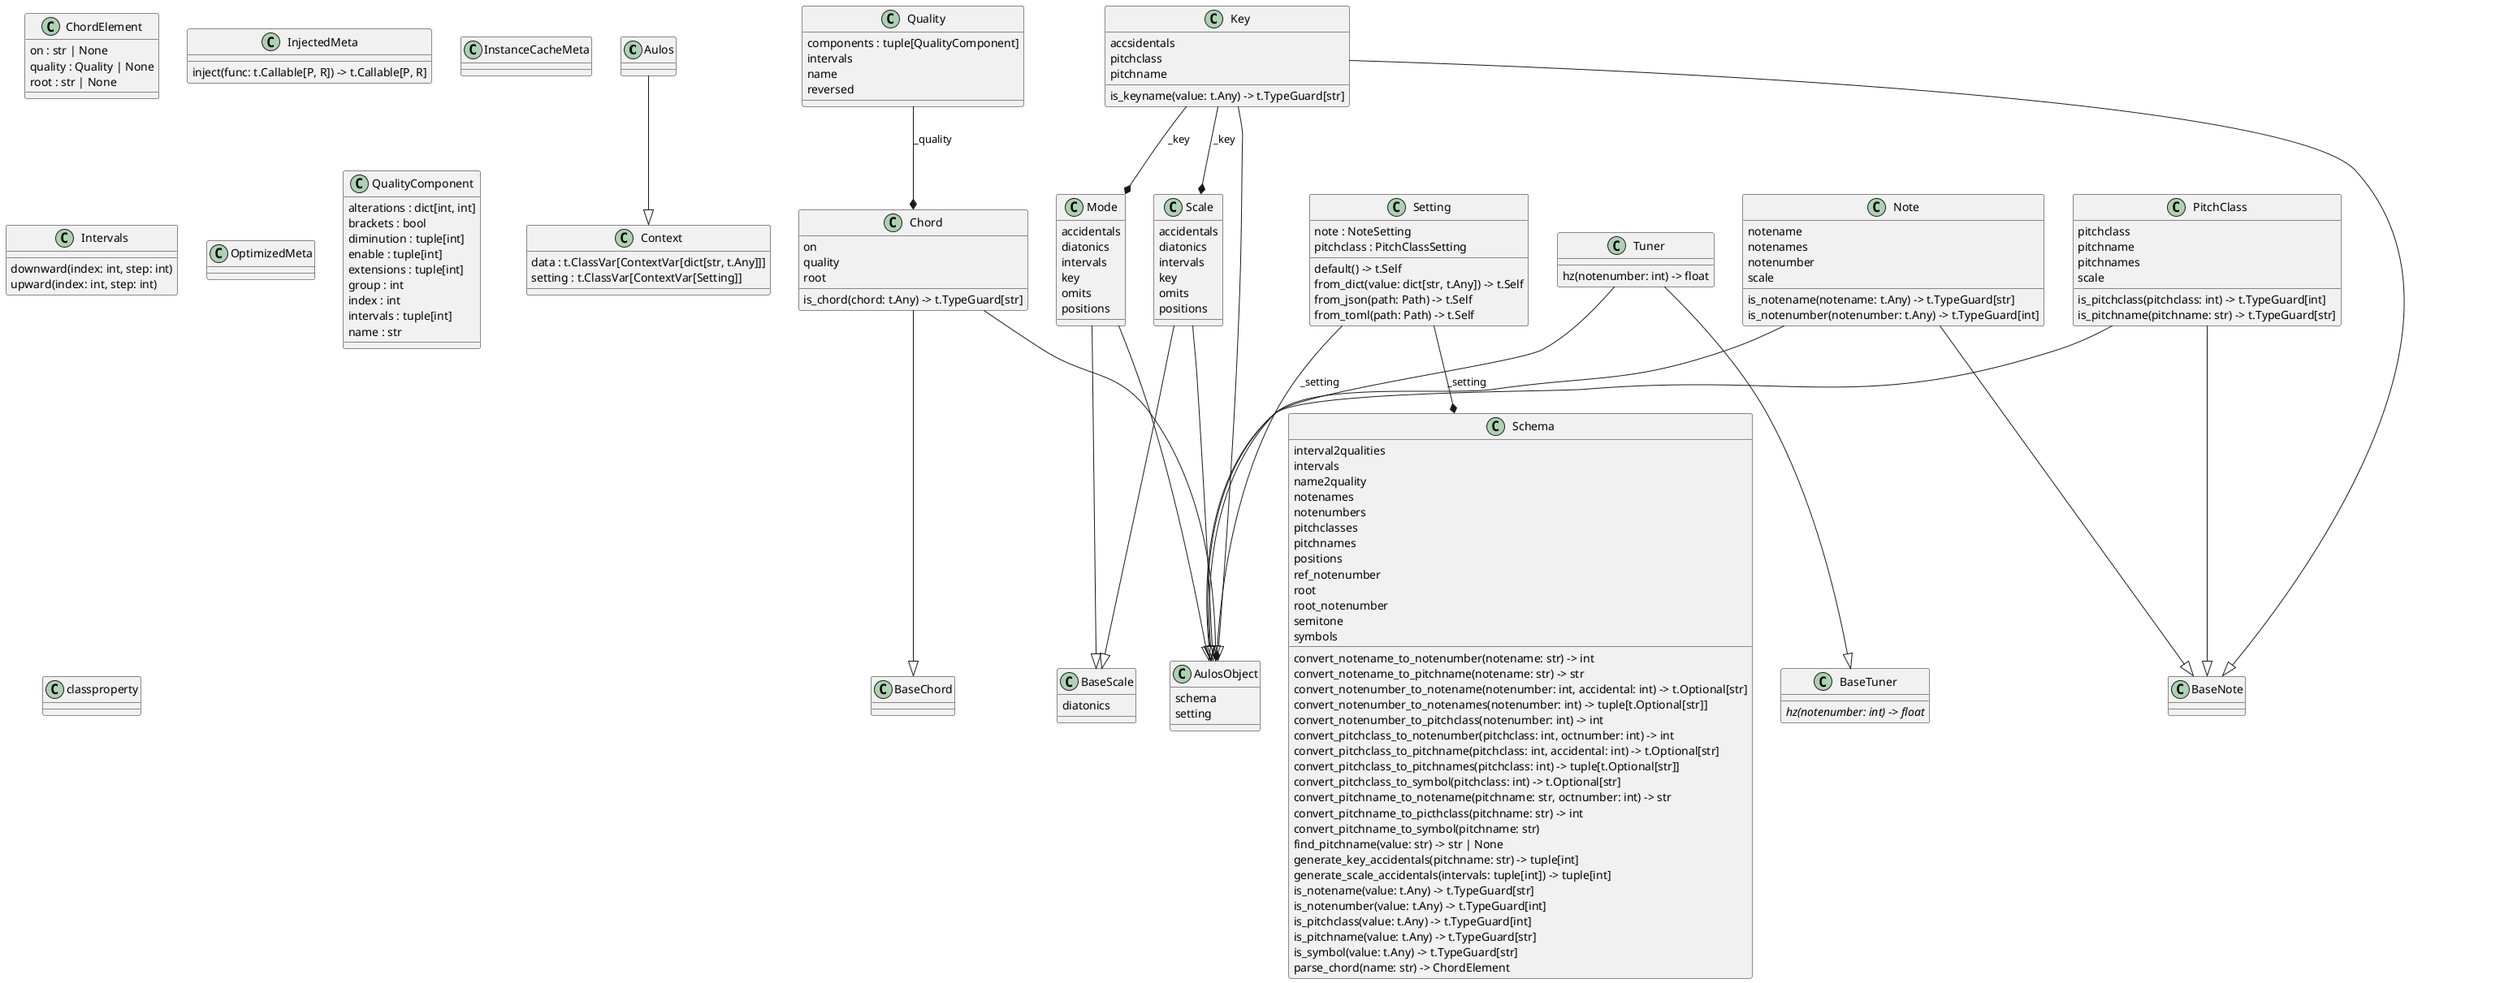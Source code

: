 @startuml classes
set namespaceSeparator none
class "Aulos" as aulos.utils.context.Aulos {
}
class "AulosObject" as aulos._core.object.AulosObject {
  schema
  setting
}
class "BaseChord" as aulos.chord._base.BaseChord {
}
class "BaseNote" as aulos.note._base.BaseNote {
}
class "BaseScale" as aulos.scale._base.BaseScale {
  diatonics
}
class "BaseTuner" as aulos.tuner._base.BaseTuner {
  {abstract}hz(notenumber: int) -> float
}
class "Chord" as aulos.chord.chord.Chord {
  on
  quality
  root
  is_chord(chord: t.Any) -> t.TypeGuard[str]
}
class "ChordElement" as aulos._core.schema.ChordElement {
  on : str | None
  quality : Quality | None
  root : str | None
}
class "Context" as aulos._core.framework.context.Context {
  data : t.ClassVar[ContextVar[dict[str, t.Any]]]
  setting : t.ClassVar[ContextVar[Setting]]
}
class "InjectedMeta" as aulos._core.framework.inject.InjectedMeta {
  inject(func: t.Callable[P, R]) -> t.Callable[P, R]
}
class "InstanceCacheMeta" as aulos._core.framework.instancecache.InstanceCacheMeta {
}
class "Intervals" as aulos._core.shared.intervals.Intervals {
  downward(index: int, step: int)
  upward(index: int, step: int)
}
class "Key" as aulos.note.key.Key {
  accsidentals
  pitchclass
  pitchname
  is_keyname(value: t.Any) -> t.TypeGuard[str]
}
class "Mode" as aulos.scale.mode.Mode {
  accidentals
  diatonics
  intervals
  key
  omits
  positions
}
class "Note" as aulos.note.note.Note {
  notename
  notenames
  notenumber
  scale
  is_notename(notename: t.Any) -> t.TypeGuard[str]
  is_notenumber(notenumber: t.Any) -> t.TypeGuard[int]
}
class "OptimizedMeta" as aulos._core.framework.optimize.OptimizedMeta {
}
class "PitchClass" as aulos.note.pitchclass.PitchClass {
  pitchclass
  pitchname
  pitchnames
  scale
  is_pitchclass(pitchclass: int) -> t.TypeGuard[int]
  is_pitchname(pitchname: str) -> t.TypeGuard[str]
}
class "Quality" as aulos.chord.quality.Quality {
  components : tuple[QualityComponent]
  intervals
  name
  reversed
}
class "QualityComponent" as aulos.chord.quality.QualityComponent {
  alterations : dict[int, int]
  brackets : bool
  diminution : tuple[int]
  enable : tuple[int]
  extensions : tuple[int]
  group : int
  index : int
  intervals : tuple[int]
  name : str
}
class "Scale" as aulos.scale.scale.Scale {
  accidentals
  diatonics
  intervals
  key
  omits
  positions
}
class "Schema" as aulos._core.schema.Schema {
  interval2qualities
  intervals
  name2quality
  notenames
  notenumbers
  pitchclasses
  pitchnames
  positions
  ref_notenumber
  root
  root_notenumber
  semitone
  symbols
  convert_notename_to_notenumber(notename: str) -> int
  convert_notename_to_pitchname(notename: str) -> str
  convert_notenumber_to_notename(notenumber: int, accidental: int) -> t.Optional[str]
  convert_notenumber_to_notenames(notenumber: int) -> tuple[t.Optional[str]]
  convert_notenumber_to_pitchclass(notenumber: int) -> int
  convert_pitchclass_to_notenumber(pitchclass: int, octnumber: int) -> int
  convert_pitchclass_to_pitchname(pitchclass: int, accidental: int) -> t.Optional[str]
  convert_pitchclass_to_pitchnames(pitchclass: int) -> tuple[t.Optional[str]]
  convert_pitchclass_to_symbol(pitchclass: int) -> t.Optional[str]
  convert_pitchname_to_notename(pitchname: str, octnumber: int) -> str
  convert_pitchname_to_picthclass(pitchname: str) -> int
  convert_pitchname_to_symbol(pitchname: str)
  find_pitchname(value: str) -> str | None
  generate_key_accidentals(pitchname: str) -> tuple[int]
  generate_scale_accidentals(intervals: tuple[int]) -> tuple[int]
  is_notename(value: t.Any) -> t.TypeGuard[str]
  is_notenumber(value: t.Any) -> t.TypeGuard[int]
  is_pitchclass(value: t.Any) -> t.TypeGuard[int]
  is_pitchname(value: t.Any) -> t.TypeGuard[str]
  is_symbol(value: t.Any) -> t.TypeGuard[str]
  parse_chord(name: str) -> ChordElement
}
class "Setting" as aulos._core.setting.Setting {
  note : NoteSetting
  pitchclass : PitchClassSetting
  default() -> t.Self
  from_dict(value: dict[str, t.Any]) -> t.Self
  from_json(path: Path) -> t.Self
  from_toml(path: Path) -> t.Self
}
class "Tuner" as aulos.tuner.tuner.Tuner {
  hz(notenumber: int) -> float
}
class "classproperty" as aulos._core.utils.decorators.classproperty {
}
aulos.chord.chord.Chord --|> aulos._core.object.AulosObject
aulos.chord.chord.Chord --|> aulos.chord._base.BaseChord
aulos.note.key.Key --|> aulos._core.object.AulosObject
aulos.note.key.Key --|> aulos.note._base.BaseNote
aulos.note.note.Note --|> aulos._core.object.AulosObject
aulos.note.note.Note --|> aulos.note._base.BaseNote
aulos.note.pitchclass.PitchClass --|> aulos._core.object.AulosObject
aulos.note.pitchclass.PitchClass --|> aulos.note._base.BaseNote
aulos.scale.mode.Mode --|> aulos._core.object.AulosObject
aulos.scale.mode.Mode --|> aulos.scale._base.BaseScale
aulos.scale.scale.Scale --|> aulos._core.object.AulosObject
aulos.scale.scale.Scale --|> aulos.scale._base.BaseScale
aulos.tuner.tuner.Tuner --|> aulos._core.object.AulosObject
aulos.tuner.tuner.Tuner --|> aulos.tuner._base.BaseTuner
aulos.utils.context.Aulos --|> aulos._core.framework.context.Context
aulos._core.setting.Setting --* aulos._core.object.AulosObject : _setting
aulos._core.setting.Setting --* aulos._core.schema.Schema : _setting
aulos.chord.quality.Quality --* aulos.chord.chord.Chord : _quality
aulos.note.key.Key --* aulos.scale.mode.Mode : _key
aulos.note.key.Key --* aulos.scale.scale.Scale : _key
@enduml
